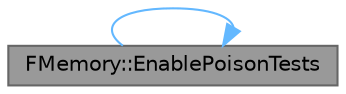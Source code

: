 digraph "FMemory::EnablePoisonTests"
{
 // INTERACTIVE_SVG=YES
 // LATEX_PDF_SIZE
  bgcolor="transparent";
  edge [fontname=Helvetica,fontsize=10,labelfontname=Helvetica,labelfontsize=10];
  node [fontname=Helvetica,fontsize=10,shape=box,height=0.2,width=0.4];
  rankdir="LR";
  Node1 [id="Node000001",label="FMemory::EnablePoisonTests",height=0.2,width=0.4,color="gray40", fillcolor="grey60", style="filled", fontcolor="black",tooltip="Called once main is started and we have -poisonmallocproxy."];
  Node1 -> Node1 [id="edge1_Node000001_Node000001",color="steelblue1",style="solid",tooltip=" "];
}
